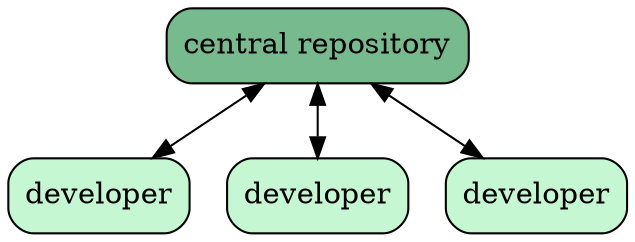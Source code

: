 strict digraph G {
    concentrate=true
    node[style="filled,rounded" shape="rect"]

    repository[label="central repository" fillcolor="#77ba8e"]
    dev1[label="developer" fillcolor="#c5f7d2"]
    dev2[label="developer" fillcolor="#c5f7d2"]
    dev3[label="developer" fillcolor="#c5f7d2"]

    repository -> dev1
    dev1 -> repository
    repository -> dev2
    dev2 -> repository
    repository -> dev3
    dev3 -> repository
}
